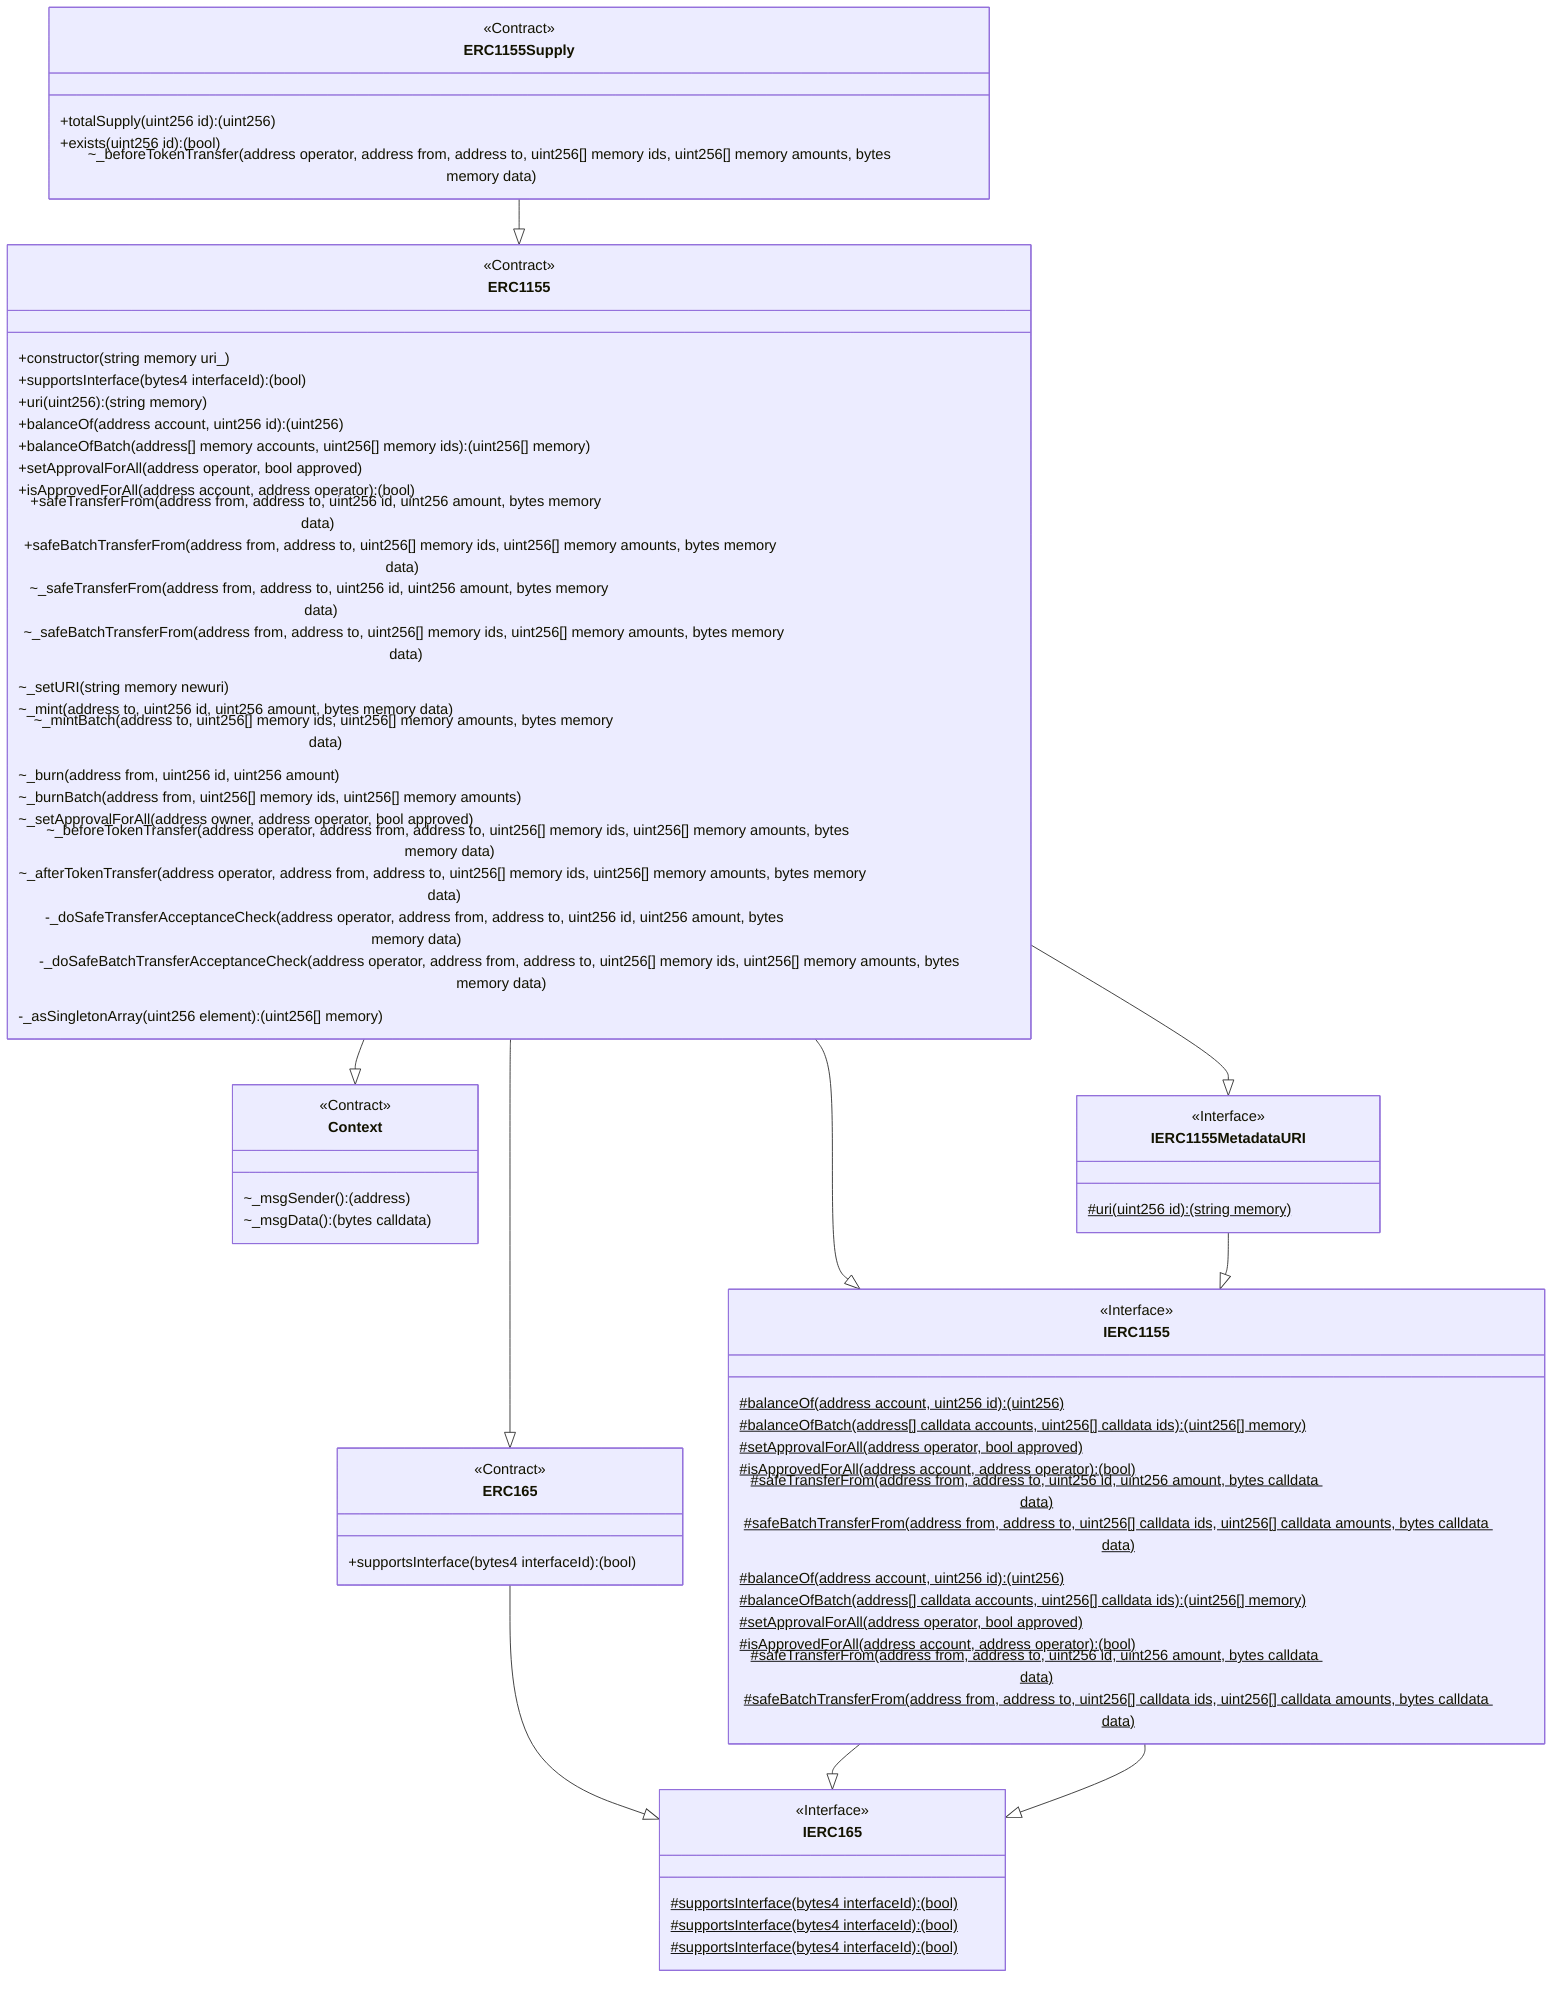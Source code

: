 classDiagram
  %% 522:1475:3
  class ERC1155Supply {
    <<Contract>>
    +totalSupply(uint256 id): (uint256)
    +exists(uint256 id): (bool)
    ~_beforeTokenTransfer(address operator, address from, address to, uint256[] memory ids, uint256[] memory amounts, bytes memory data)
  }
  
  ERC1155Supply --|> ERC1155
  
  %% 570:16689:0
  class ERC1155 {
    <<Contract>>
    +constructor(string memory uri_)
    +supportsInterface(bytes4 interfaceId): (bool)
    +uri(uint256): (string memory)
    +balanceOf(address account, uint256 id): (uint256)
    +balanceOfBatch(address[] memory accounts, uint256[] memory ids): (uint256[] memory)
    +setApprovalForAll(address operator, bool approved)
    +isApprovedForAll(address account, address operator): (bool)
    +safeTransferFrom(address from, address to, uint256 id, uint256 amount, bytes memory data)
    +safeBatchTransferFrom(address from, address to, uint256[] memory ids, uint256[] memory amounts, bytes memory data)
    ~_safeTransferFrom(address from, address to, uint256 id, uint256 amount, bytes memory data)
    ~_safeBatchTransferFrom(address from, address to, uint256[] memory ids, uint256[] memory amounts, bytes memory data)
    ~_setURI(string memory newuri)
    ~_mint(address to, uint256 id, uint256 amount, bytes memory data)
    ~_mintBatch(address to, uint256[] memory ids, uint256[] memory amounts, bytes memory data)
    ~_burn(address from, uint256 id, uint256 amount)
    ~_burnBatch(address from, uint256[] memory ids, uint256[] memory amounts)
    ~_setApprovalForAll(address owner, address operator, bool approved)
    ~_beforeTokenTransfer(address operator, address from, address to, uint256[] memory ids, uint256[] memory amounts, bytes memory data)
    ~_afterTokenTransfer(address operator, address from, address to, uint256[] memory ids, uint256[] memory amounts, bytes memory data)
    -_doSafeTransferAcceptanceCheck(address operator, address from, address to, uint256 id, uint256 amount, bytes memory data)
    -_doSafeBatchTransferAcceptanceCheck(address operator, address from, address to, uint256[] memory ids, uint256[] memory amounts, bytes memory data)
    -_asSingletonArray(uint256 element): (uint256[] memory)
  }
  
  ERC1155 --|> Context
  
  %% 608:235:6
  class Context {
    <<Contract>>
    ~_msgSender(): (address)
    ~_msgData(): (bytes calldata)
  }
  
  ERC1155 --|> ERC165
  
  %% 726:260:7
  class ERC165 {
    <<Contract>>
    +supportsInterface(bytes4 interfaceId): (bool)
  }
  
  ERC165 --|> IERC165
  
  %% 405:447:8
  class IERC165 {
    <<Interface>>
    #supportsInterface(bytes4 interfaceId): (bool)$
  }
  
  ERC1155 --|> IERC1155
  
  %% 350:3723:1
  class IERC1155 {
    <<Interface>>
    #balanceOf(address account, uint256 id): (uint256)$
    #balanceOfBatch(address[] calldata accounts, uint256[] calldata ids): (uint256[] memory)$
    #setApprovalForAll(address operator, bool approved)$
    #isApprovedForAll(address account, address operator): (bool)$
    #safeTransferFrom(address from, address to, uint256 id, uint256 amount, bytes calldata data)$
    #safeBatchTransferFrom(address from, address to, uint256[] calldata ids, uint256[] calldata amounts, bytes calldata data)$
  }
  
  IERC1155 --|> IERC165
  
  %% 405:447:8
  class IERC165 {
    <<Interface>>
    #supportsInterface(bytes4 interfaceId): (bool)$
  }
  
  ERC1155 --|> IERC1155MetadataURI
  
  %% 364:310:4
  class IERC1155MetadataURI {
    <<Interface>>
    #uri(uint256 id): (string memory)$
  }
  
  IERC1155MetadataURI --|> IERC1155
  
  %% 350:3723:1
  class IERC1155 {
    <<Interface>>
    #balanceOf(address account, uint256 id): (uint256)$
    #balanceOfBatch(address[] calldata accounts, uint256[] calldata ids): (uint256[] memory)$
    #setApprovalForAll(address operator, bool approved)$
    #isApprovedForAll(address account, address operator): (bool)$
    #safeTransferFrom(address from, address to, uint256 id, uint256 amount, bytes calldata data)$
    #safeBatchTransferFrom(address from, address to, uint256[] calldata ids, uint256[] calldata amounts, bytes calldata data)$
  }
  
  IERC1155 --|> IERC165
  
  %% 405:447:8
  class IERC165 {
    <<Interface>>
    #supportsInterface(bytes4 interfaceId): (bool)$
  }